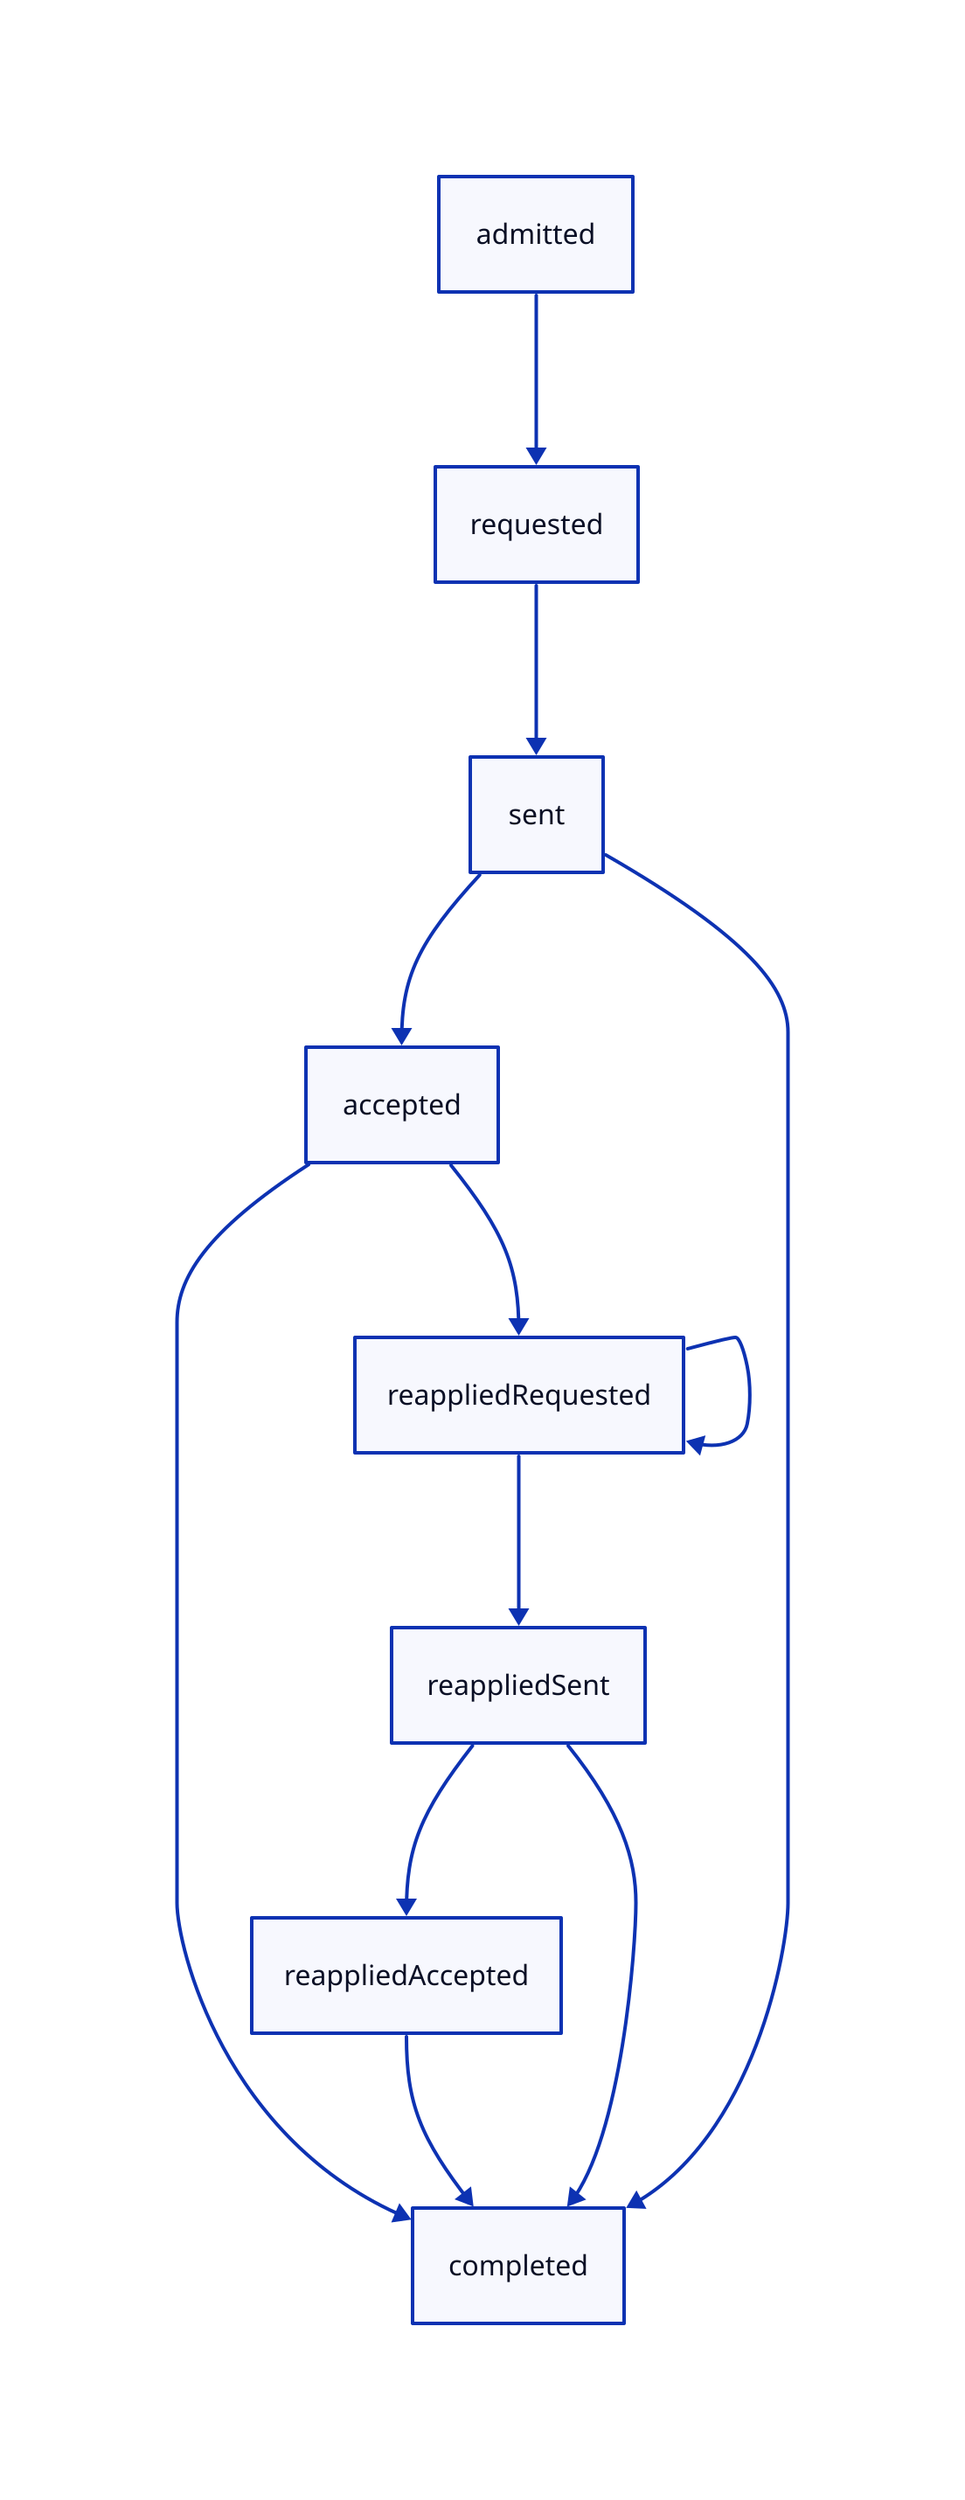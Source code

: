 admitted -> requested
requested -> sent
sent -> accepted
accepted -> completed
sent -> completed

accepted -> reappliedRequested
reappliedRequested -> reappliedRequested
reappliedRequested -> reappliedSent
reappliedSent -> reappliedAccepted
reappliedAccepted -> completed
reappliedSent -> completed
